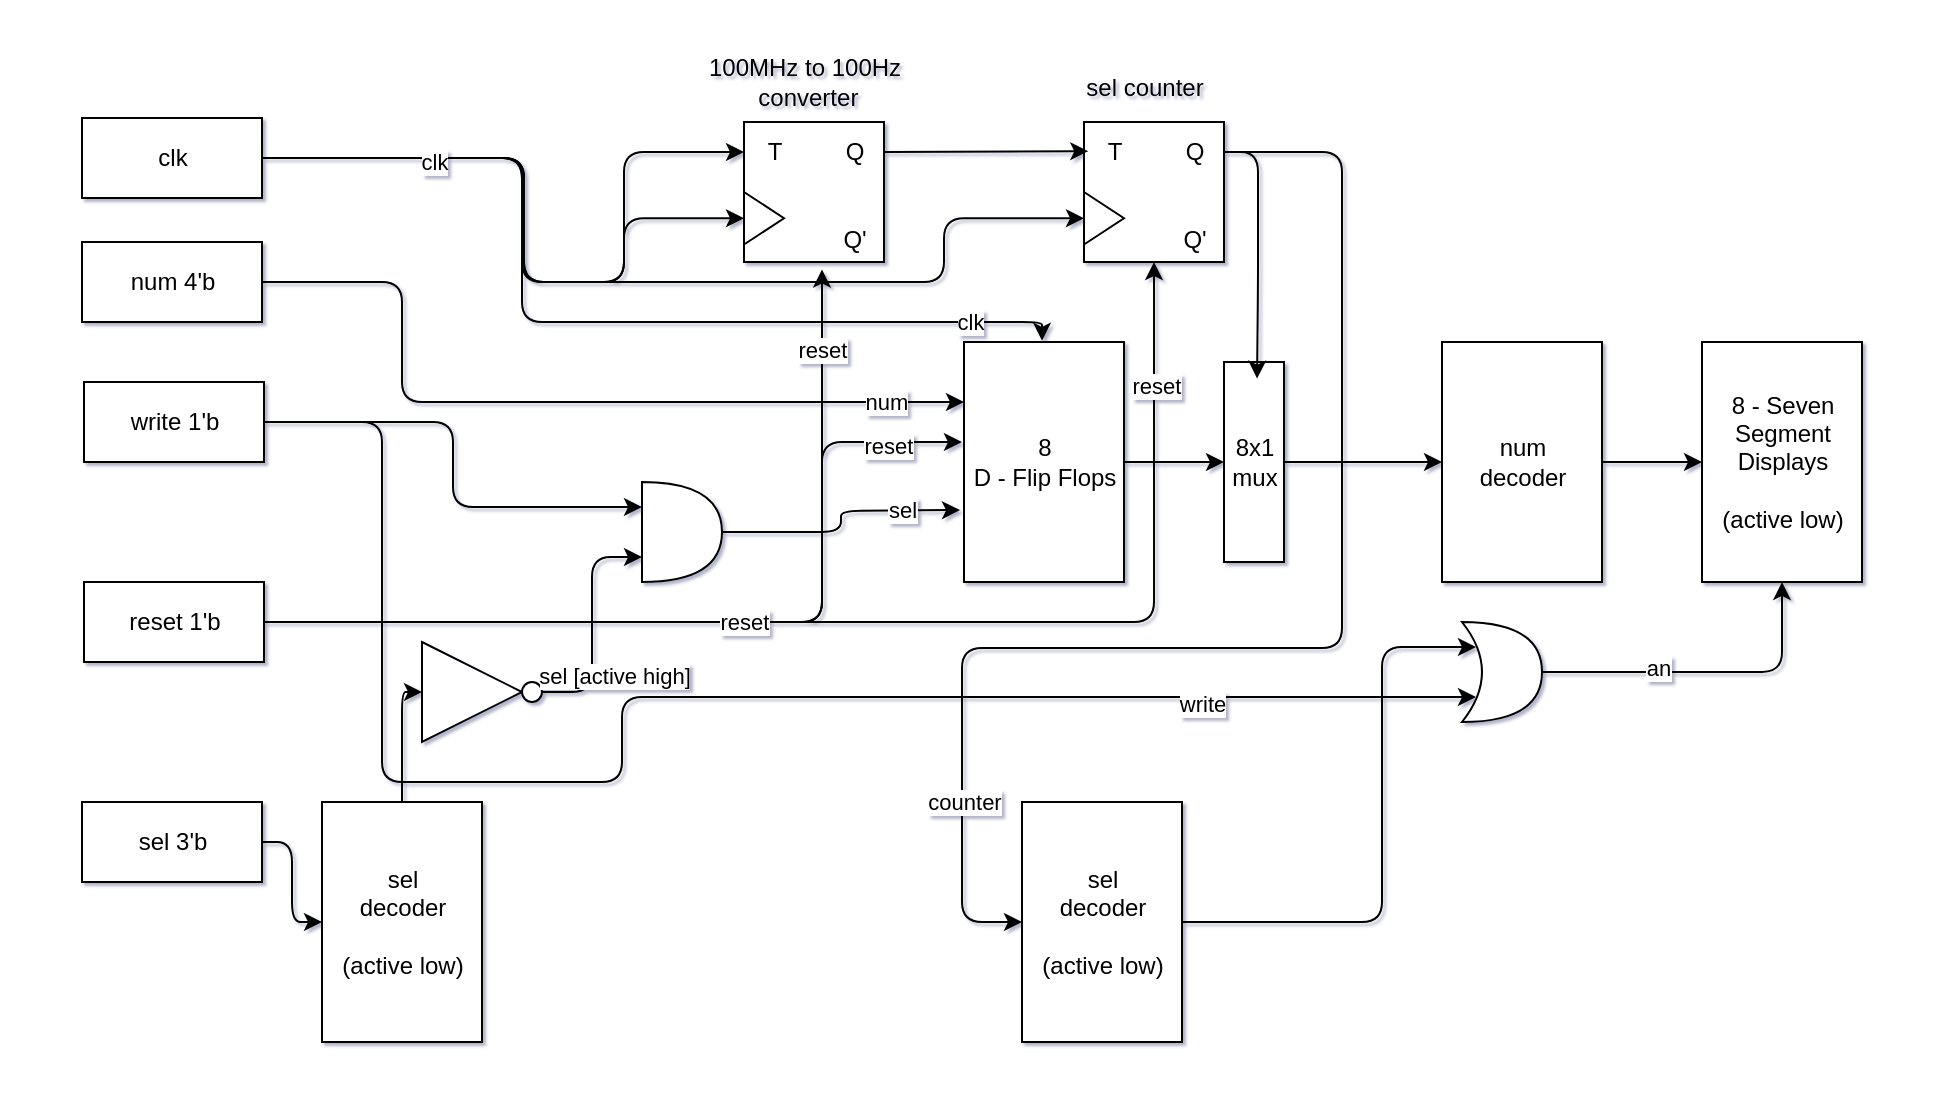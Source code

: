 <mxfile>
    <diagram id="mV6JEWCJ66KR-k56K3II" name="Circuit">
        <mxGraphModel dx="781" dy="707" grid="1" gridSize="10" guides="1" tooltips="1" connect="1" arrows="1" fold="1" page="1" pageScale="1" pageWidth="1000" pageHeight="1000" background="#FFFFFF" math="0" shadow="1">
            <root>
                <mxCell id="0"/>
                <mxCell id="1" parent="0"/>
                <mxCell id="2" value="num&lt;div&gt;decoder&lt;/div&gt;" style="externalPins=0;recursiveResize=0;shadow=0;dashed=0;align=center;html=1;strokeWidth=1;shape=mxgraph.rtl.abstract.entity;container=1;collapsible=0;kind=sequential;drawPins=0;left=3;right=2;bottom=0;top=0;" parent="1" vertex="1">
                    <mxGeometry x="760" y="360" width="80" height="120" as="geometry"/>
                </mxCell>
                <mxCell id="KVkHhzneAzvIdUAki2H4-28" style="edgeStyle=orthogonalEdgeStyle;html=1;entryX=0;entryY=0.5;entryDx=0;entryDy=0;" parent="1" source="3" target="KVkHhzneAzvIdUAki2H4-27" edge="1">
                    <mxGeometry relative="1" as="geometry"/>
                </mxCell>
                <mxCell id="KVkHhzneAzvIdUAki2H4-43" style="edgeStyle=orthogonalEdgeStyle;html=1;exitX=1;exitY=0.5;exitDx=0;exitDy=0;exitPerimeter=0;" parent="1" source="39" target="KVkHhzneAzvIdUAki2H4-38" edge="1">
                    <mxGeometry relative="1" as="geometry"/>
                </mxCell>
                <mxCell id="106" value="an" style="edgeLabel;html=1;align=center;verticalAlign=middle;resizable=0;points=[];" vertex="1" connectable="0" parent="KVkHhzneAzvIdUAki2H4-43">
                    <mxGeometry x="-0.298" y="2" relative="1" as="geometry">
                        <mxPoint as="offset"/>
                    </mxGeometry>
                </mxCell>
                <mxCell id="3" value="sel&lt;div&gt;decoder&lt;/div&gt;&lt;div&gt;&lt;br&gt;&lt;/div&gt;&lt;div&gt;(active low)&lt;/div&gt;" style="externalPins=0;recursiveResize=0;shadow=0;dashed=0;align=center;html=1;strokeWidth=1;shape=mxgraph.rtl.abstract.entity;container=1;collapsible=0;kind=sequential;drawPins=0;left=3;right=2;bottom=0;top=0;" parent="1" vertex="1">
                    <mxGeometry x="200" y="590" width="80" height="120" as="geometry"/>
                </mxCell>
                <mxCell id="4" value="num 4&#39;b" style="externalPins=0;recursiveResize=0;shadow=0;dashed=0;align=center;html=1;strokeWidth=1;shape=mxgraph.rtl.abstract.entity;container=1;collapsible=0;kind=input;drawPins=0;left=0;right=1;bottom=0;top=0;" parent="1" vertex="1">
                    <mxGeometry x="80" y="310" width="90" height="40" as="geometry"/>
                </mxCell>
                <mxCell id="13" value="sel 3&#39;b" style="externalPins=0;recursiveResize=0;shadow=0;dashed=0;align=center;html=1;strokeWidth=1;shape=mxgraph.rtl.abstract.entity;container=1;collapsible=0;kind=input;drawPins=0;left=0;right=1;bottom=0;top=0;" parent="1" vertex="1">
                    <mxGeometry x="80" y="590" width="90" height="40" as="geometry"/>
                </mxCell>
                <mxCell id="14" value="write 1&#39;b" style="externalPins=0;recursiveResize=0;shadow=0;dashed=0;align=center;html=1;strokeWidth=1;shape=mxgraph.rtl.abstract.entity;container=1;collapsible=0;kind=input;drawPins=0;left=0;right=1;bottom=0;top=0;" parent="1" vertex="1">
                    <mxGeometry x="81" y="380" width="90" height="40" as="geometry"/>
                </mxCell>
                <mxCell id="62" style="edgeStyle=orthogonalEdgeStyle;html=1;exitX=0;exitY=0;exitDx=90;exitDy=20;exitPerimeter=0;" parent="1" source="17" target="59" edge="1">
                    <mxGeometry relative="1" as="geometry">
                        <Array as="points">
                            <mxPoint x="301" y="268"/>
                            <mxPoint x="301" y="330"/>
                            <mxPoint x="351" y="330"/>
                            <mxPoint x="351" y="265"/>
                        </Array>
                    </mxGeometry>
                </mxCell>
                <mxCell id="63" style="edgeStyle=orthogonalEdgeStyle;html=1;exitX=0;exitY=0;exitDx=90;exitDy=20;exitPerimeter=0;entryX=0;entryY=0.5;entryDx=0;entryDy=0;" parent="1" source="17" target="58" edge="1">
                    <mxGeometry relative="1" as="geometry">
                        <Array as="points">
                            <mxPoint x="301" y="268"/>
                            <mxPoint x="301" y="330"/>
                            <mxPoint x="351" y="330"/>
                            <mxPoint x="351" y="298"/>
                        </Array>
                    </mxGeometry>
                </mxCell>
                <mxCell id="71" style="edgeStyle=orthogonalEdgeStyle;html=1;exitX=0;exitY=0;exitDx=90;exitDy=20;exitPerimeter=0;entryX=0;entryY=0.5;entryDx=0;entryDy=0;" parent="1" source="17" target="66" edge="1">
                    <mxGeometry relative="1" as="geometry">
                        <Array as="points">
                            <mxPoint x="300" y="268"/>
                            <mxPoint x="300" y="330"/>
                            <mxPoint x="511" y="330"/>
                            <mxPoint x="511" y="298"/>
                        </Array>
                    </mxGeometry>
                </mxCell>
                <mxCell id="17" value="clk" style="externalPins=0;recursiveResize=0;shadow=0;dashed=0;align=center;html=1;strokeWidth=1;shape=mxgraph.rtl.abstract.entity;container=1;collapsible=0;kind=input;drawPins=0;left=0;right=1;bottom=0;top=0;" parent="1" vertex="1">
                    <mxGeometry x="80" y="248" width="90" height="40" as="geometry"/>
                </mxCell>
                <mxCell id="83" style="edgeStyle=orthogonalEdgeStyle;html=1;" parent="1" source="18" target="61" edge="1">
                    <mxGeometry relative="1" as="geometry">
                        <Array as="points">
                            <mxPoint x="450" y="500"/>
                        </Array>
                    </mxGeometry>
                </mxCell>
                <mxCell id="105" value="reset" style="edgeLabel;html=1;align=center;verticalAlign=middle;resizable=0;points=[];" vertex="1" connectable="0" parent="83">
                    <mxGeometry x="0.824" relative="1" as="geometry">
                        <mxPoint as="offset"/>
                    </mxGeometry>
                </mxCell>
                <mxCell id="84" style="edgeStyle=orthogonalEdgeStyle;html=1;exitX=0;exitY=0;exitDx=90;exitDy=20;exitPerimeter=0;entryX=0.5;entryY=1;entryDx=0;entryDy=0;" parent="1" source="18" target="65" edge="1">
                    <mxGeometry relative="1" as="geometry"/>
                </mxCell>
                <mxCell id="85" value="reset" style="edgeLabel;html=1;align=center;verticalAlign=middle;resizable=0;points=[];" parent="84" vertex="1" connectable="0">
                    <mxGeometry x="0.803" y="-1" relative="1" as="geometry">
                        <mxPoint as="offset"/>
                    </mxGeometry>
                </mxCell>
                <mxCell id="18" value="reset 1&#39;b" style="externalPins=0;recursiveResize=0;shadow=0;dashed=0;align=center;html=1;strokeWidth=1;shape=mxgraph.rtl.abstract.entity;container=1;collapsible=0;kind=input;drawPins=0;left=0;right=1;bottom=0;top=0;" parent="1" vertex="1">
                    <mxGeometry x="81" y="480" width="90" height="40" as="geometry"/>
                </mxCell>
                <mxCell id="94" style="edgeStyle=none;html=1;" edge="1" parent="1" source="20" target="29">
                    <mxGeometry relative="1" as="geometry"/>
                </mxCell>
                <UserObject label="&lt;div&gt;8&lt;/div&gt;D - Flip Flops" link="data:page/id,B0gr_-n1PJUmQjPBUHlx" id="20">
                    <mxCell style="externalPins=0;recursiveResize=0;shadow=0;dashed=0;align=center;html=1;strokeWidth=1;shape=mxgraph.rtl.abstract.entity;container=1;collapsible=0;kind=sequential;drawPins=0;left=3;right=2;bottom=0;top=0;" parent="1" vertex="1">
                        <mxGeometry x="521" y="360" width="80" height="120" as="geometry"/>
                    </mxCell>
                </UserObject>
                <mxCell id="S6z8eLisyDbPlA53Ll8W-21" style="edgeStyle=elbowEdgeStyle;html=1;exitX=0;exitY=0;exitDx=90;exitDy=20;exitPerimeter=0;entryX=0;entryY=0;entryDx=0;entryDy=30;entryPerimeter=0;" parent="1" source="4" target="20" edge="1">
                    <mxGeometry relative="1" as="geometry">
                        <Array as="points">
                            <mxPoint x="240" y="370"/>
                        </Array>
                    </mxGeometry>
                </mxCell>
                <mxCell id="101" value="num" style="edgeLabel;html=1;align=center;verticalAlign=middle;resizable=0;points=[];" vertex="1" connectable="0" parent="S6z8eLisyDbPlA53Ll8W-21">
                    <mxGeometry x="0.81" relative="1" as="geometry">
                        <mxPoint as="offset"/>
                    </mxGeometry>
                </mxCell>
                <mxCell id="KVkHhzneAzvIdUAki2H4-21" style="edgeStyle=orthogonalEdgeStyle;html=1;exitX=0;exitY=0;exitDx=90;exitDy=20;exitPerimeter=0;entryX=0.488;entryY=-0.005;entryDx=0;entryDy=0;entryPerimeter=0;" parent="1" source="17" target="20" edge="1">
                    <mxGeometry relative="1" as="geometry">
                        <Array as="points">
                            <mxPoint x="300" y="268"/>
                            <mxPoint x="300" y="350"/>
                            <mxPoint x="560" y="350"/>
                        </Array>
                    </mxGeometry>
                </mxCell>
                <mxCell id="73" value="clk" style="edgeLabel;html=1;align=center;verticalAlign=middle;resizable=0;points=[];" parent="KVkHhzneAzvIdUAki2H4-21" vertex="1" connectable="0">
                    <mxGeometry x="-0.638" y="-2" relative="1" as="geometry">
                        <mxPoint x="-1" as="offset"/>
                    </mxGeometry>
                </mxCell>
                <mxCell id="104" value="clk" style="edgeLabel;html=1;align=center;verticalAlign=middle;resizable=0;points=[];" vertex="1" connectable="0" parent="KVkHhzneAzvIdUAki2H4-21">
                    <mxGeometry x="0.811" y="-3" relative="1" as="geometry">
                        <mxPoint y="-3" as="offset"/>
                    </mxGeometry>
                </mxCell>
                <mxCell id="KVkHhzneAzvIdUAki2H4-31" value="" style="group" parent="1" vertex="1" connectable="0">
                    <mxGeometry x="250" y="510" width="60" height="50" as="geometry"/>
                </mxCell>
                <mxCell id="KVkHhzneAzvIdUAki2H4-27" value="" style="triangle;whiteSpace=wrap;html=1;" parent="KVkHhzneAzvIdUAki2H4-31" vertex="1">
                    <mxGeometry width="50" height="50" as="geometry"/>
                </mxCell>
                <mxCell id="KVkHhzneAzvIdUAki2H4-30" value="" style="ellipse;whiteSpace=wrap;html=1;aspect=fixed;" parent="KVkHhzneAzvIdUAki2H4-31" vertex="1">
                    <mxGeometry x="50" y="20" width="10" height="10" as="geometry"/>
                </mxCell>
                <mxCell id="KVkHhzneAzvIdUAki2H4-38" value="&lt;div&gt;8 -&amp;nbsp;&lt;span style=&quot;background-color: transparent;&quot;&gt;Seven&lt;/span&gt;&lt;/div&gt;&lt;div&gt;Segment&lt;/div&gt;Displays&lt;div&gt;&lt;font color=&quot;#000000&quot;&gt;&lt;br&gt;&lt;/font&gt;&lt;div&gt;(active low)&lt;/div&gt;&lt;/div&gt;" style="externalPins=0;recursiveResize=0;shadow=0;dashed=0;align=center;html=1;strokeWidth=1;shape=mxgraph.rtl.abstract.entity;container=1;collapsible=0;kind=sequential;drawPins=0;left=3;right=2;bottom=0;top=0;" parent="1" vertex="1">
                    <mxGeometry x="890" y="360" width="80" height="120" as="geometry"/>
                </mxCell>
                <mxCell id="KVkHhzneAzvIdUAki2H4-46" style="edgeStyle=orthogonalEdgeStyle;html=1;exitX=0;exitY=0;exitDx=90;exitDy=20;exitPerimeter=0;entryX=0;entryY=0;entryDx=0;entryDy=60;entryPerimeter=0;" parent="1" source="13" target="3" edge="1">
                    <mxGeometry relative="1" as="geometry"/>
                </mxCell>
                <mxCell id="KVkHhzneAzvIdUAki2H4-50" style="edgeStyle=orthogonalEdgeStyle;html=1;exitX=0;exitY=0;exitDx=90;exitDy=20;exitPerimeter=0;entryX=-0.013;entryY=0.417;entryDx=0;entryDy=0;entryPerimeter=0;" parent="1" source="18" target="20" edge="1">
                    <mxGeometry relative="1" as="geometry">
                        <Array as="points">
                            <mxPoint x="450" y="500"/>
                            <mxPoint x="450" y="410"/>
                        </Array>
                    </mxGeometry>
                </mxCell>
                <mxCell id="88" value="reset" style="edgeLabel;html=1;align=center;verticalAlign=middle;resizable=0;points=[];" parent="KVkHhzneAzvIdUAki2H4-50" vertex="1" connectable="0">
                    <mxGeometry x="0.596" relative="1" as="geometry">
                        <mxPoint x="-39" y="71" as="offset"/>
                    </mxGeometry>
                </mxCell>
                <mxCell id="102" value="reset" style="edgeLabel;html=1;align=center;verticalAlign=middle;resizable=0;points=[];" vertex="1" connectable="0" parent="KVkHhzneAzvIdUAki2H4-50">
                    <mxGeometry x="0.831" y="-2" relative="1" as="geometry">
                        <mxPoint as="offset"/>
                    </mxGeometry>
                </mxCell>
                <mxCell id="21" value="" style="shape=or;whiteSpace=wrap;html=1;" parent="1" vertex="1">
                    <mxGeometry x="360" y="430" width="40" height="50" as="geometry"/>
                </mxCell>
                <mxCell id="25" style="edgeStyle=orthogonalEdgeStyle;html=1;exitX=1;exitY=0.5;exitDx=0;exitDy=0;entryX=0;entryY=0.75;entryDx=0;entryDy=0;entryPerimeter=0;" parent="1" source="KVkHhzneAzvIdUAki2H4-30" target="21" edge="1">
                    <mxGeometry relative="1" as="geometry"/>
                </mxCell>
                <mxCell id="27" value="sel [active high]" style="edgeLabel;html=1;align=center;verticalAlign=middle;resizable=0;points=[];" parent="25" vertex="1" connectable="0">
                    <mxGeometry x="-0.489" y="2" relative="1" as="geometry">
                        <mxPoint x="13" y="-3" as="offset"/>
                    </mxGeometry>
                </mxCell>
                <mxCell id="26" style="edgeStyle=orthogonalEdgeStyle;html=1;entryX=0;entryY=0.25;entryDx=0;entryDy=0;entryPerimeter=0;exitX=0;exitY=0;exitDx=90;exitDy=20;exitPerimeter=0;" parent="1" source="14" target="21" edge="1">
                    <mxGeometry relative="1" as="geometry">
                        <mxPoint x="191" y="470" as="sourcePoint"/>
                    </mxGeometry>
                </mxCell>
                <mxCell id="28" style="edgeStyle=orthogonalEdgeStyle;html=1;" parent="1" source="21" edge="1">
                    <mxGeometry relative="1" as="geometry">
                        <mxPoint x="519" y="444" as="targetPoint"/>
                    </mxGeometry>
                </mxCell>
                <mxCell id="103" value="sel" style="edgeLabel;html=1;align=center;verticalAlign=middle;resizable=0;points=[];" vertex="1" connectable="0" parent="28">
                    <mxGeometry x="0.55" relative="1" as="geometry">
                        <mxPoint as="offset"/>
                    </mxGeometry>
                </mxCell>
                <mxCell id="29" value="8x1&lt;div&gt;mux&lt;/div&gt;" style="externalPins=0;recursiveResize=0;shadow=0;dashed=0;align=center;html=1;strokeWidth=1;shape=mxgraph.rtl.abstract.entity;container=1;collapsible=0;kind=mux;drawPins=0;left=4;right=1;bottom=0;top=0;" parent="1" vertex="1">
                    <mxGeometry x="651" y="370" width="30" height="100" as="geometry"/>
                </mxCell>
                <mxCell id="39" value="" style="shape=xor;whiteSpace=wrap;html=1;" parent="1" vertex="1">
                    <mxGeometry x="770" y="500" width="40" height="50" as="geometry"/>
                </mxCell>
                <mxCell id="42" style="edgeStyle=orthogonalEdgeStyle;html=1;exitX=0;exitY=0;exitDx=90;exitDy=20;exitPerimeter=0;entryX=0.175;entryY=0.75;entryDx=0;entryDy=0;entryPerimeter=0;" parent="1" source="14" target="39" edge="1">
                    <mxGeometry relative="1" as="geometry">
                        <Array as="points">
                            <mxPoint x="230" y="400"/>
                            <mxPoint x="230" y="580"/>
                            <mxPoint x="350" y="580"/>
                            <mxPoint x="350" y="538"/>
                        </Array>
                    </mxGeometry>
                </mxCell>
                <mxCell id="43" value="write" style="edgeLabel;html=1;align=center;verticalAlign=middle;resizable=0;points=[];" parent="42" vertex="1" connectable="0">
                    <mxGeometry x="0.828" y="-1" relative="1" as="geometry">
                        <mxPoint x="-66" y="2" as="offset"/>
                    </mxGeometry>
                </mxCell>
                <mxCell id="64" value="" style="group" parent="1" vertex="1" connectable="0">
                    <mxGeometry x="581" y="250" width="90" height="70" as="geometry"/>
                </mxCell>
                <mxCell id="65" value="" style="whiteSpace=wrap;html=1;aspect=fixed;" parent="64" vertex="1">
                    <mxGeometry width="70" height="70" as="geometry"/>
                </mxCell>
                <mxCell id="66" value="" style="triangle;whiteSpace=wrap;html=1;" parent="64" vertex="1">
                    <mxGeometry y="35" width="20" height="26.25" as="geometry"/>
                </mxCell>
                <mxCell id="67" value="T" style="text;html=1;align=center;verticalAlign=middle;resizable=0;points=[];autosize=1;strokeColor=none;fillColor=none;" parent="64" vertex="1">
                    <mxGeometry width="30" height="30" as="geometry"/>
                </mxCell>
                <mxCell id="68" value="Q" style="text;html=1;align=center;verticalAlign=middle;resizable=0;points=[];autosize=1;strokeColor=none;fillColor=none;" parent="64" vertex="1">
                    <mxGeometry x="40" width="30" height="30" as="geometry"/>
                </mxCell>
                <mxCell id="69" value="Q&#39;" style="text;html=1;align=center;verticalAlign=middle;resizable=0;points=[];autosize=1;strokeColor=none;fillColor=none;" parent="64" vertex="1">
                    <mxGeometry x="35" y="43.75" width="40" height="30" as="geometry"/>
                </mxCell>
                <mxCell id="70" style="edgeStyle=none;html=1;entryX=0.071;entryY=0.486;entryDx=0;entryDy=0;entryPerimeter=0;" parent="1" source="60" target="67" edge="1">
                    <mxGeometry relative="1" as="geometry"/>
                </mxCell>
                <mxCell id="75" value="" style="group" parent="1" vertex="1" connectable="0">
                    <mxGeometry x="381" y="210" width="120" height="110" as="geometry"/>
                </mxCell>
                <mxCell id="56" value="" style="group" parent="75" vertex="1" connectable="0">
                    <mxGeometry x="30" y="40" width="90" height="70" as="geometry"/>
                </mxCell>
                <mxCell id="57" value="" style="whiteSpace=wrap;html=1;aspect=fixed;" parent="56" vertex="1">
                    <mxGeometry width="70" height="70" as="geometry"/>
                </mxCell>
                <mxCell id="58" value="" style="triangle;whiteSpace=wrap;html=1;" parent="56" vertex="1">
                    <mxGeometry y="35" width="20" height="26.25" as="geometry"/>
                </mxCell>
                <mxCell id="59" value="T" style="text;html=1;align=center;verticalAlign=middle;resizable=0;points=[];autosize=1;strokeColor=none;fillColor=none;" parent="56" vertex="1">
                    <mxGeometry width="30" height="30" as="geometry"/>
                </mxCell>
                <mxCell id="60" value="Q" style="text;html=1;align=center;verticalAlign=middle;resizable=0;points=[];autosize=1;strokeColor=none;fillColor=none;" parent="56" vertex="1">
                    <mxGeometry x="40" width="30" height="30" as="geometry"/>
                </mxCell>
                <mxCell id="61" value="Q&#39;" style="text;html=1;align=center;verticalAlign=middle;resizable=0;points=[];autosize=1;strokeColor=none;fillColor=none;" parent="56" vertex="1">
                    <mxGeometry x="35" y="43.75" width="40" height="30" as="geometry"/>
                </mxCell>
                <mxCell id="74" value="100MHz to 100Hz&lt;div&gt;&amp;nbsp;converter&lt;/div&gt;" style="text;html=1;align=center;verticalAlign=middle;resizable=0;points=[];autosize=1;strokeColor=none;fillColor=none;" parent="75" vertex="1">
                    <mxGeometry width="120" height="40" as="geometry"/>
                </mxCell>
                <mxCell id="76" value="sel counter" style="text;html=1;align=center;verticalAlign=middle;resizable=0;points=[];autosize=1;strokeColor=none;fillColor=none;" parent="1" vertex="1">
                    <mxGeometry x="571" y="218" width="80" height="30" as="geometry"/>
                </mxCell>
                <mxCell id="81" style="edgeStyle=orthogonalEdgeStyle;html=1;entryX=0;entryY=0;entryDx=0;entryDy=60;entryPerimeter=0;" parent="1" source="68" target="99" edge="1">
                    <mxGeometry relative="1" as="geometry">
                        <mxPoint x="590" y="520" as="targetPoint"/>
                        <Array as="points">
                            <mxPoint x="710" y="265"/>
                            <mxPoint x="710" y="513"/>
                            <mxPoint x="520" y="513"/>
                            <mxPoint x="520" y="650"/>
                        </Array>
                    </mxGeometry>
                </mxCell>
                <mxCell id="82" value="counter" style="edgeLabel;html=1;align=center;verticalAlign=middle;resizable=0;points=[];" parent="81" vertex="1" connectable="0">
                    <mxGeometry x="0.298" y="1" relative="1" as="geometry">
                        <mxPoint x="-65" y="76" as="offset"/>
                    </mxGeometry>
                </mxCell>
                <mxCell id="95" style="edgeStyle=orthogonalEdgeStyle;html=1;entryX=0.551;entryY=0.083;entryDx=0;entryDy=0;entryPerimeter=0;" edge="1" parent="1" source="68" target="29">
                    <mxGeometry relative="1" as="geometry">
                        <Array as="points">
                            <mxPoint x="668" y="265"/>
                            <mxPoint x="668" y="330"/>
                            <mxPoint x="668" y="330"/>
                        </Array>
                    </mxGeometry>
                </mxCell>
                <mxCell id="96" style="edgeStyle=none;html=1;exitX=0;exitY=0;exitDx=30;exitDy=50;exitPerimeter=0;entryX=0;entryY=0;entryDx=0;entryDy=60;entryPerimeter=0;" edge="1" parent="1" source="29" target="2">
                    <mxGeometry relative="1" as="geometry"/>
                </mxCell>
                <mxCell id="97" style="edgeStyle=none;html=1;entryX=0;entryY=0;entryDx=0;entryDy=60;entryPerimeter=0;" edge="1" parent="1" source="2" target="KVkHhzneAzvIdUAki2H4-38">
                    <mxGeometry relative="1" as="geometry"/>
                </mxCell>
                <mxCell id="99" value="sel&lt;div&gt;decoder&lt;/div&gt;&lt;div&gt;&lt;br&gt;&lt;/div&gt;&lt;div&gt;(active low)&lt;/div&gt;" style="externalPins=0;recursiveResize=0;shadow=0;dashed=0;align=center;html=1;strokeWidth=1;shape=mxgraph.rtl.abstract.entity;container=1;collapsible=0;kind=sequential;drawPins=0;left=3;right=2;bottom=0;top=0;" vertex="1" parent="1">
                    <mxGeometry x="550" y="590" width="80" height="120" as="geometry"/>
                </mxCell>
                <mxCell id="100" style="edgeStyle=orthogonalEdgeStyle;html=1;entryX=0.175;entryY=0.25;entryDx=0;entryDy=0;entryPerimeter=0;" edge="1" parent="1" source="99" target="39">
                    <mxGeometry relative="1" as="geometry">
                        <Array as="points">
                            <mxPoint x="730" y="650"/>
                            <mxPoint x="730" y="513"/>
                        </Array>
                    </mxGeometry>
                </mxCell>
                <mxCell id="107" value="" style="rounded=0;whiteSpace=wrap;html=1;opacity=0;" vertex="1" parent="1">
                    <mxGeometry x="40" y="190" width="970" height="550" as="geometry"/>
                </mxCell>
            </root>
        </mxGraphModel>
    </diagram>
    <diagram id="B0gr_-n1PJUmQjPBUHlx" name="Flip Flops">
        <mxGraphModel dx="836" dy="547" grid="1" gridSize="10" guides="1" tooltips="1" connect="1" arrows="1" fold="1" page="1" pageScale="1" pageWidth="1000" pageHeight="1000" math="0" shadow="0">
            <root>
                <mxCell id="0"/>
                <mxCell id="1" parent="0"/>
                <mxCell id="Jf6BggblMCW3SHoGojlO-1" value="" style="group" vertex="1" connectable="0" parent="1">
                    <mxGeometry x="290" y="80" width="160" height="300" as="geometry"/>
                </mxCell>
                <mxCell id="Jf6BggblMCW3SHoGojlO-2" value="" style="externalPins=0;recursiveResize=0;shadow=0;dashed=0;align=center;html=1;strokeWidth=1;shape=mxgraph.rtl.abstract.entity;left=,:clk;right=,:np;top=0;bottom=0;drawPins=0;snapToPoint=1;resizable=0;editable=1;" vertex="1" parent="Jf6BggblMCW3SHoGojlO-1">
                    <mxGeometry x="120" width="40" height="60" as="geometry"/>
                </mxCell>
                <mxCell id="Jf6BggblMCW3SHoGojlO-3" value="" style="externalPins=0;recursiveResize=0;shadow=0;dashed=0;align=center;html=1;strokeWidth=1;shape=mxgraph.rtl.abstract.entity;left=,:clk;right=,:np;top=0;bottom=0;drawPins=0;snapToPoint=1;resizable=0;editable=1;" vertex="1" parent="Jf6BggblMCW3SHoGojlO-1">
                    <mxGeometry x="120" y="80" width="40" height="60" as="geometry"/>
                </mxCell>
                <mxCell id="Jf6BggblMCW3SHoGojlO-4" value="" style="externalPins=0;recursiveResize=0;shadow=0;dashed=0;align=center;html=1;strokeWidth=1;shape=mxgraph.rtl.abstract.entity;left=,:clk;right=,:np;top=0;bottom=0;drawPins=0;snapToPoint=1;resizable=0;editable=1;" vertex="1" parent="Jf6BggblMCW3SHoGojlO-1">
                    <mxGeometry x="120" y="160" width="40" height="60" as="geometry"/>
                </mxCell>
                <mxCell id="Jf6BggblMCW3SHoGojlO-5" value="" style="externalPins=0;recursiveResize=0;shadow=0;dashed=0;align=center;html=1;strokeWidth=1;shape=mxgraph.rtl.abstract.entity;left=,:clk;right=,:np;top=0;bottom=0;drawPins=0;snapToPoint=1;resizable=0;editable=1;" vertex="1" parent="Jf6BggblMCW3SHoGojlO-1">
                    <mxGeometry x="120" y="240" width="40" height="60" as="geometry"/>
                </mxCell>
                <mxCell id="Jf6BggblMCW3SHoGojlO-6" value="" style="externalPins=0;recursiveResize=0;shadow=0;dashed=0;align=center;html=1;strokeWidth=1;shape=mxgraph.rtl.abstract.entity;left=,:clk;right=,:np;top=0;bottom=0;drawPins=0;snapToPoint=1;resizable=0;editable=1;" vertex="1" parent="Jf6BggblMCW3SHoGojlO-1">
                    <mxGeometry y="160" width="40" height="60" as="geometry"/>
                </mxCell>
                <mxCell id="Jf6BggblMCW3SHoGojlO-7" value="" style="externalPins=0;recursiveResize=0;shadow=0;dashed=0;align=center;html=1;strokeWidth=1;shape=mxgraph.rtl.abstract.entity;left=,:clk;right=,:np;top=0;bottom=0;drawPins=0;snapToPoint=1;resizable=0;editable=1;" vertex="1" parent="Jf6BggblMCW3SHoGojlO-1">
                    <mxGeometry y="240" width="40" height="60" as="geometry"/>
                </mxCell>
                <mxCell id="Jf6BggblMCW3SHoGojlO-8" value="" style="externalPins=0;recursiveResize=0;shadow=0;dashed=0;align=center;html=1;strokeWidth=1;shape=mxgraph.rtl.abstract.entity;left=,:clk;right=,:np;top=0;bottom=0;drawPins=0;snapToPoint=1;resizable=0;editable=1;" vertex="1" parent="Jf6BggblMCW3SHoGojlO-1">
                    <mxGeometry width="40" height="60" as="geometry"/>
                </mxCell>
                <mxCell id="Jf6BggblMCW3SHoGojlO-9" value="" style="externalPins=0;recursiveResize=0;shadow=0;dashed=0;align=center;html=1;strokeWidth=1;shape=mxgraph.rtl.abstract.entity;left=,:clk;right=,:np;top=0;bottom=0;drawPins=0;snapToPoint=1;resizable=0;editable=1;" vertex="1" parent="Jf6BggblMCW3SHoGojlO-1">
                    <mxGeometry y="80" width="40" height="60" as="geometry"/>
                </mxCell>
            </root>
        </mxGraphModel>
    </diagram>
</mxfile>
